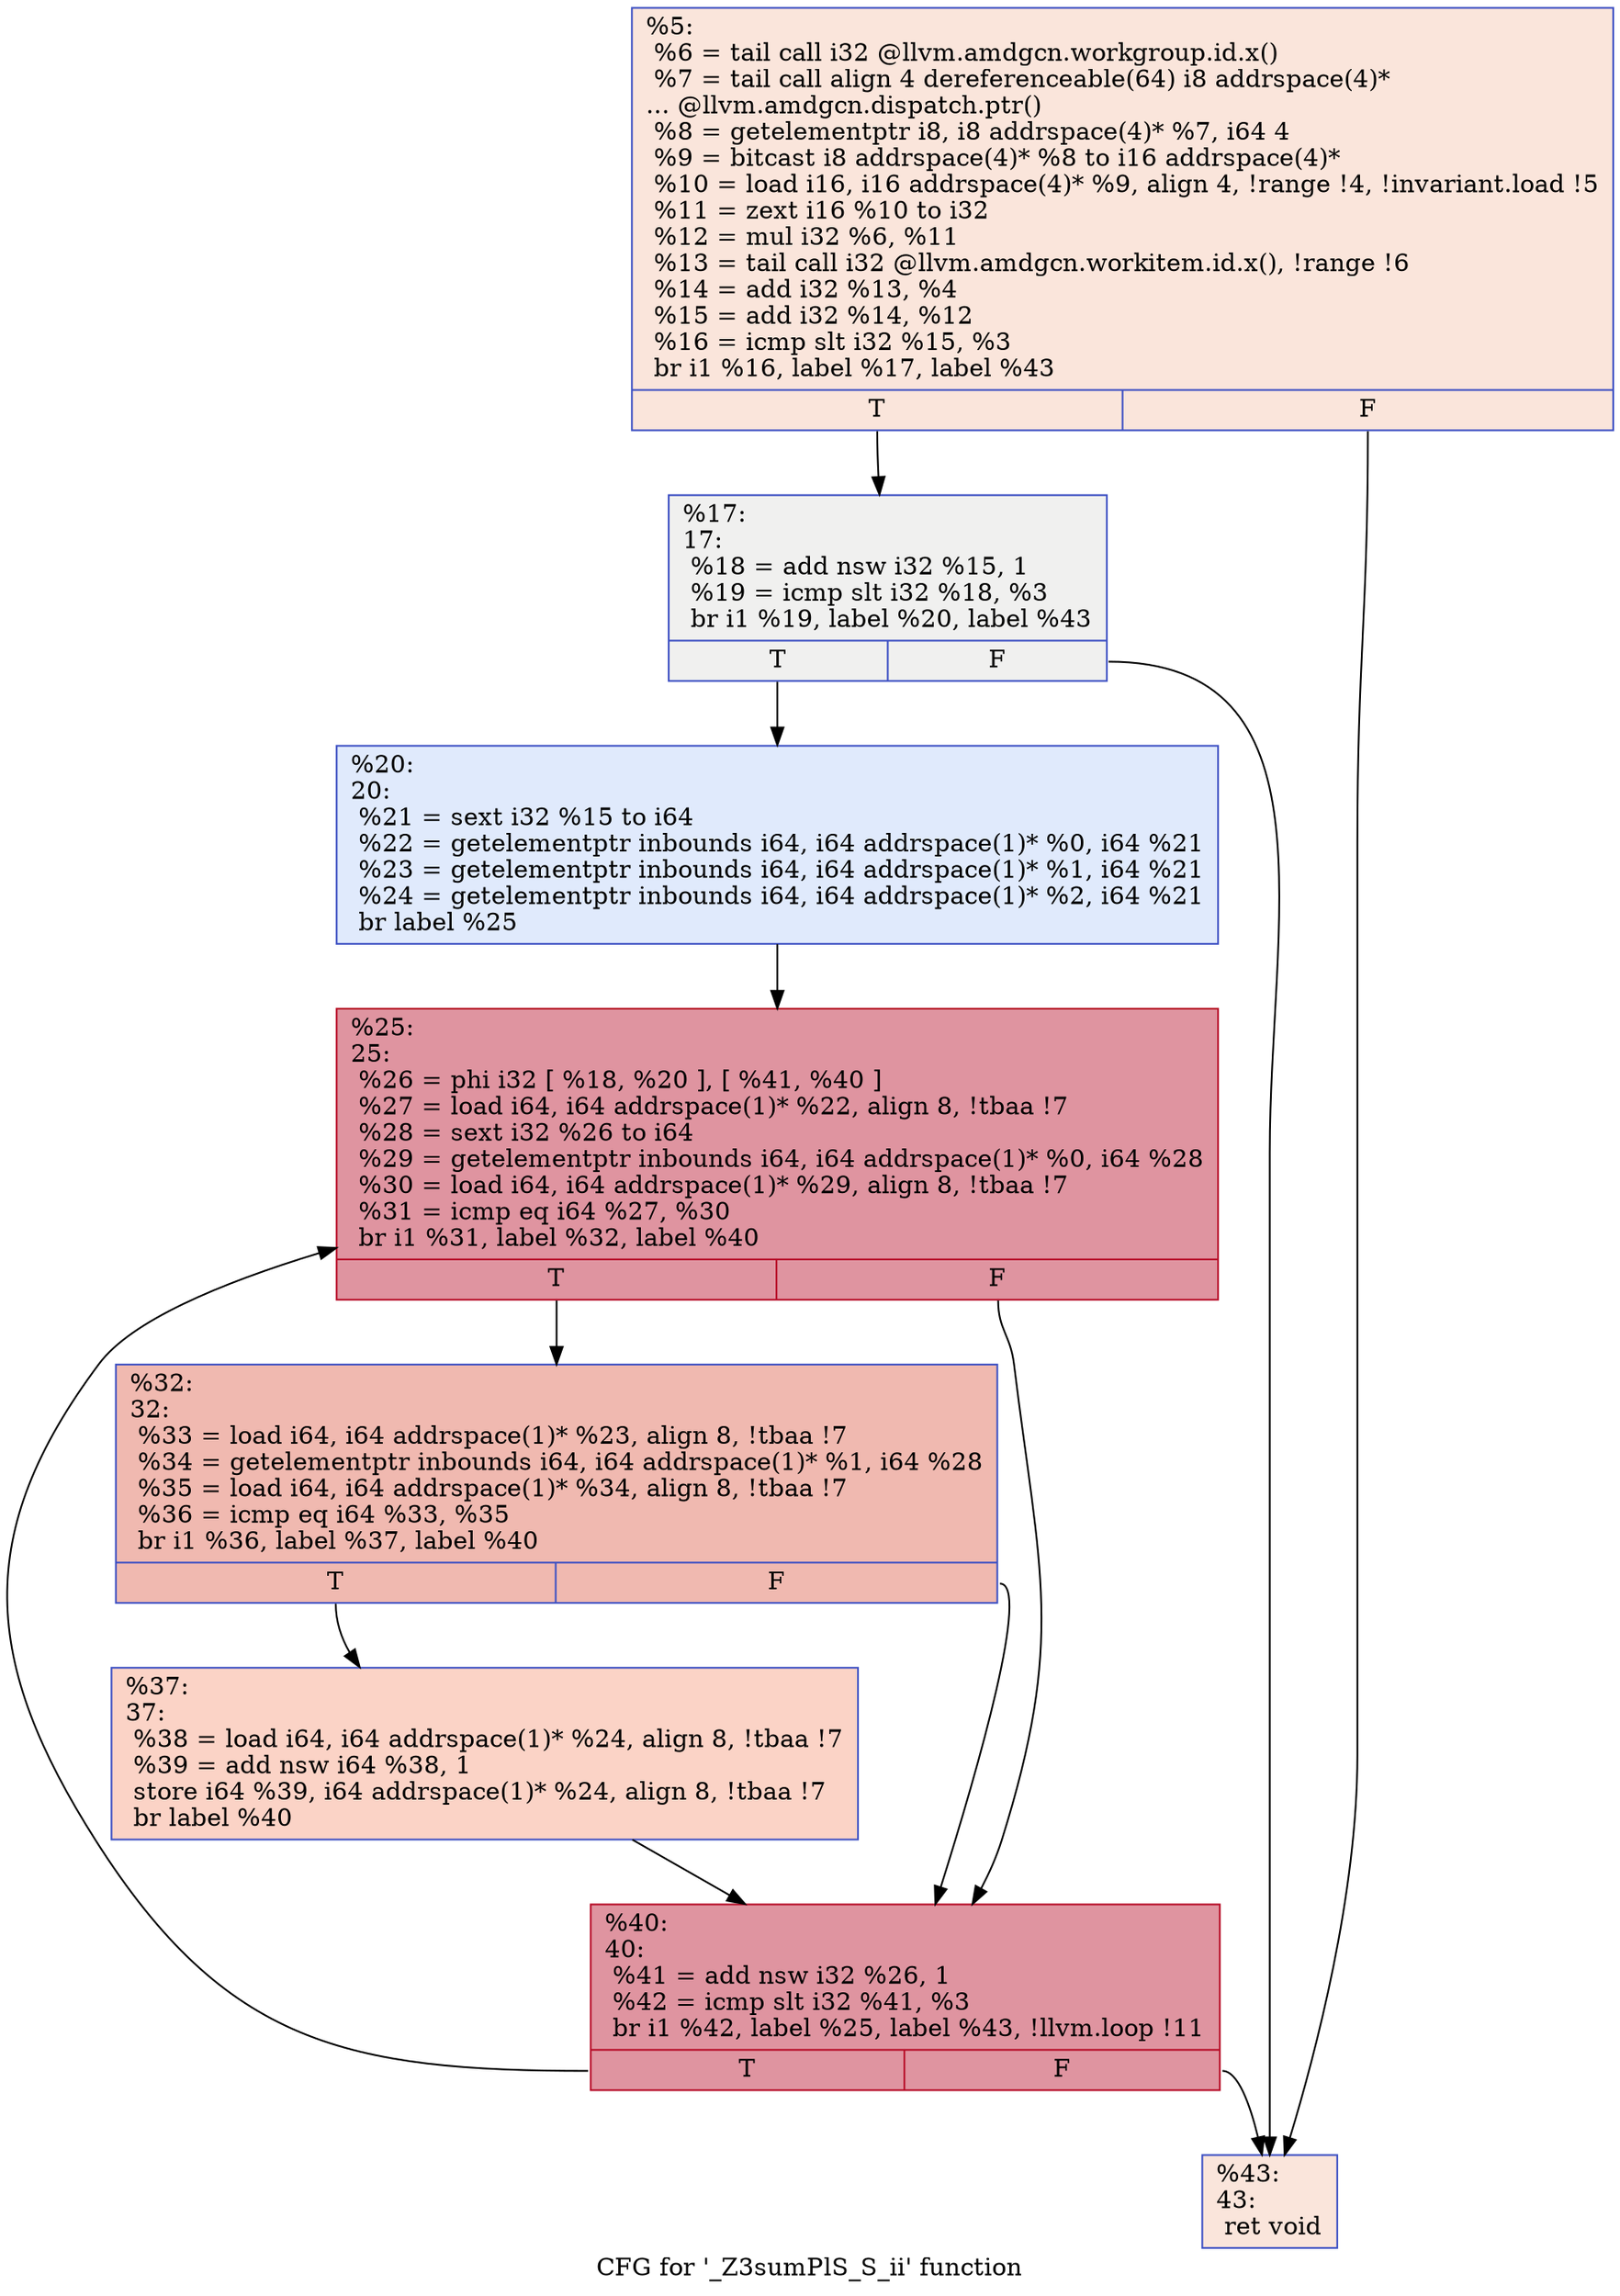 digraph "CFG for '_Z3sumPlS_S_ii' function" {
	label="CFG for '_Z3sumPlS_S_ii' function";

	Node0x645f4e0 [shape=record,color="#3d50c3ff", style=filled, fillcolor="#f4c5ad70",label="{%5:\l  %6 = tail call i32 @llvm.amdgcn.workgroup.id.x()\l  %7 = tail call align 4 dereferenceable(64) i8 addrspace(4)*\l... @llvm.amdgcn.dispatch.ptr()\l  %8 = getelementptr i8, i8 addrspace(4)* %7, i64 4\l  %9 = bitcast i8 addrspace(4)* %8 to i16 addrspace(4)*\l  %10 = load i16, i16 addrspace(4)* %9, align 4, !range !4, !invariant.load !5\l  %11 = zext i16 %10 to i32\l  %12 = mul i32 %6, %11\l  %13 = tail call i32 @llvm.amdgcn.workitem.id.x(), !range !6\l  %14 = add i32 %13, %4\l  %15 = add i32 %14, %12\l  %16 = icmp slt i32 %15, %3\l  br i1 %16, label %17, label %43\l|{<s0>T|<s1>F}}"];
	Node0x645f4e0:s0 -> Node0x6460010;
	Node0x645f4e0:s1 -> Node0x6461580;
	Node0x6460010 [shape=record,color="#3d50c3ff", style=filled, fillcolor="#dedcdb70",label="{%17:\l17:                                               \l  %18 = add nsw i32 %15, 1\l  %19 = icmp slt i32 %18, %3\l  br i1 %19, label %20, label %43\l|{<s0>T|<s1>F}}"];
	Node0x6460010:s0 -> Node0x64617e0;
	Node0x6460010:s1 -> Node0x6461580;
	Node0x64617e0 [shape=record,color="#3d50c3ff", style=filled, fillcolor="#b9d0f970",label="{%20:\l20:                                               \l  %21 = sext i32 %15 to i64\l  %22 = getelementptr inbounds i64, i64 addrspace(1)* %0, i64 %21\l  %23 = getelementptr inbounds i64, i64 addrspace(1)* %1, i64 %21\l  %24 = getelementptr inbounds i64, i64 addrspace(1)* %2, i64 %21\l  br label %25\l}"];
	Node0x64617e0 -> Node0x6461b30;
	Node0x6461b30 [shape=record,color="#b70d28ff", style=filled, fillcolor="#b70d2870",label="{%25:\l25:                                               \l  %26 = phi i32 [ %18, %20 ], [ %41, %40 ]\l  %27 = load i64, i64 addrspace(1)* %22, align 8, !tbaa !7\l  %28 = sext i32 %26 to i64\l  %29 = getelementptr inbounds i64, i64 addrspace(1)* %0, i64 %28\l  %30 = load i64, i64 addrspace(1)* %29, align 8, !tbaa !7\l  %31 = icmp eq i64 %27, %30\l  br i1 %31, label %32, label %40\l|{<s0>T|<s1>F}}"];
	Node0x6461b30:s0 -> Node0x6462760;
	Node0x6461b30:s1 -> Node0x6461c20;
	Node0x6462760 [shape=record,color="#3d50c3ff", style=filled, fillcolor="#de614d70",label="{%32:\l32:                                               \l  %33 = load i64, i64 addrspace(1)* %23, align 8, !tbaa !7\l  %34 = getelementptr inbounds i64, i64 addrspace(1)* %1, i64 %28\l  %35 = load i64, i64 addrspace(1)* %34, align 8, !tbaa !7\l  %36 = icmp eq i64 %33, %35\l  br i1 %36, label %37, label %40\l|{<s0>T|<s1>F}}"];
	Node0x6462760:s0 -> Node0x6462bb0;
	Node0x6462760:s1 -> Node0x6461c20;
	Node0x6462bb0 [shape=record,color="#3d50c3ff", style=filled, fillcolor="#f59c7d70",label="{%37:\l37:                                               \l  %38 = load i64, i64 addrspace(1)* %24, align 8, !tbaa !7\l  %39 = add nsw i64 %38, 1\l  store i64 %39, i64 addrspace(1)* %24, align 8, !tbaa !7\l  br label %40\l}"];
	Node0x6462bb0 -> Node0x6461c20;
	Node0x6461c20 [shape=record,color="#b70d28ff", style=filled, fillcolor="#b70d2870",label="{%40:\l40:                                               \l  %41 = add nsw i32 %26, 1\l  %42 = icmp slt i32 %41, %3\l  br i1 %42, label %25, label %43, !llvm.loop !11\l|{<s0>T|<s1>F}}"];
	Node0x6461c20:s0 -> Node0x6461b30;
	Node0x6461c20:s1 -> Node0x6461580;
	Node0x6461580 [shape=record,color="#3d50c3ff", style=filled, fillcolor="#f4c5ad70",label="{%43:\l43:                                               \l  ret void\l}"];
}

